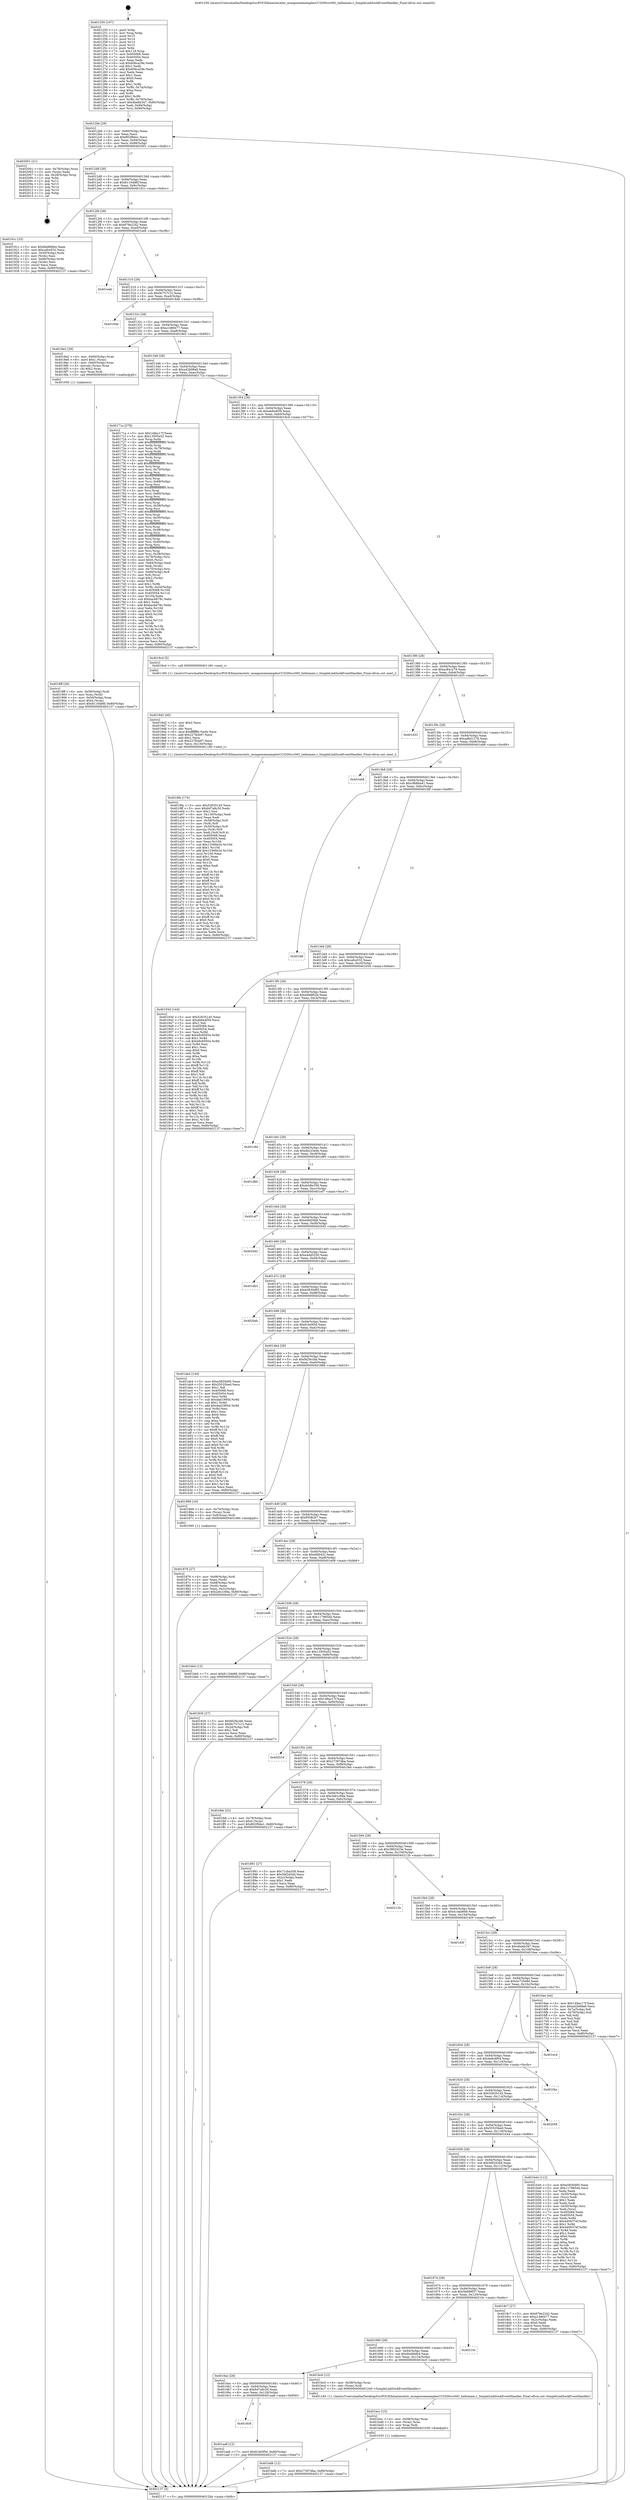 digraph "0x401250" {
  label = "0x401250 (/mnt/c/Users/mathe/Desktop/tcc/POCII/binaries/extr_mongooseexamplesCC3200ccsMG_hellomain.c_SimpleLinkSockEventHandler_Final-ollvm.out::main(0))"
  labelloc = "t"
  node[shape=record]

  Entry [label="",width=0.3,height=0.3,shape=circle,fillcolor=black,style=filled]
  "0x4012bb" [label="{
     0x4012bb [29]\l
     | [instrs]\l
     &nbsp;&nbsp;0x4012bb \<+3\>: mov -0x80(%rbp),%eax\l
     &nbsp;&nbsp;0x4012be \<+2\>: mov %eax,%ecx\l
     &nbsp;&nbsp;0x4012c0 \<+6\>: sub $0x802f9da1,%ecx\l
     &nbsp;&nbsp;0x4012c6 \<+6\>: mov %eax,-0x94(%rbp)\l
     &nbsp;&nbsp;0x4012cc \<+6\>: mov %ecx,-0x98(%rbp)\l
     &nbsp;&nbsp;0x4012d2 \<+6\>: je 0000000000402001 \<main+0xdb1\>\l
  }"]
  "0x402001" [label="{
     0x402001 [21]\l
     | [instrs]\l
     &nbsp;&nbsp;0x402001 \<+4\>: mov -0x78(%rbp),%rax\l
     &nbsp;&nbsp;0x402005 \<+2\>: mov (%rax),%eax\l
     &nbsp;&nbsp;0x402007 \<+4\>: lea -0x28(%rbp),%rsp\l
     &nbsp;&nbsp;0x40200b \<+1\>: pop %rbx\l
     &nbsp;&nbsp;0x40200c \<+2\>: pop %r12\l
     &nbsp;&nbsp;0x40200e \<+2\>: pop %r13\l
     &nbsp;&nbsp;0x402010 \<+2\>: pop %r14\l
     &nbsp;&nbsp;0x402012 \<+2\>: pop %r15\l
     &nbsp;&nbsp;0x402014 \<+1\>: pop %rbp\l
     &nbsp;&nbsp;0x402015 \<+1\>: ret\l
  }"]
  "0x4012d8" [label="{
     0x4012d8 [28]\l
     | [instrs]\l
     &nbsp;&nbsp;0x4012d8 \<+5\>: jmp 00000000004012dd \<main+0x8d\>\l
     &nbsp;&nbsp;0x4012dd \<+6\>: mov -0x94(%rbp),%eax\l
     &nbsp;&nbsp;0x4012e3 \<+5\>: sub $0x8110dd6f,%eax\l
     &nbsp;&nbsp;0x4012e8 \<+6\>: mov %eax,-0x9c(%rbp)\l
     &nbsp;&nbsp;0x4012ee \<+6\>: je 000000000040191c \<main+0x6cc\>\l
  }"]
  Exit [label="",width=0.3,height=0.3,shape=circle,fillcolor=black,style=filled,peripheries=2]
  "0x40191c" [label="{
     0x40191c [33]\l
     | [instrs]\l
     &nbsp;&nbsp;0x40191c \<+5\>: mov $0x6bd6fdb4,%eax\l
     &nbsp;&nbsp;0x401921 \<+5\>: mov $0xcafce532,%ecx\l
     &nbsp;&nbsp;0x401926 \<+4\>: mov -0x50(%rbp),%rdx\l
     &nbsp;&nbsp;0x40192a \<+2\>: mov (%rdx),%esi\l
     &nbsp;&nbsp;0x40192c \<+4\>: mov -0x60(%rbp),%rdx\l
     &nbsp;&nbsp;0x401930 \<+2\>: cmp (%rdx),%esi\l
     &nbsp;&nbsp;0x401932 \<+3\>: cmovl %ecx,%eax\l
     &nbsp;&nbsp;0x401935 \<+3\>: mov %eax,-0x80(%rbp)\l
     &nbsp;&nbsp;0x401938 \<+5\>: jmp 0000000000402137 \<main+0xee7\>\l
  }"]
  "0x4012f4" [label="{
     0x4012f4 [28]\l
     | [instrs]\l
     &nbsp;&nbsp;0x4012f4 \<+5\>: jmp 00000000004012f9 \<main+0xa9\>\l
     &nbsp;&nbsp;0x4012f9 \<+6\>: mov -0x94(%rbp),%eax\l
     &nbsp;&nbsp;0x4012ff \<+5\>: sub $0x879e2242,%eax\l
     &nbsp;&nbsp;0x401304 \<+6\>: mov %eax,-0xa0(%rbp)\l
     &nbsp;&nbsp;0x40130a \<+6\>: je 0000000000401eeb \<main+0xc9b\>\l
  }"]
  "0x401bdb" [label="{
     0x401bdb [12]\l
     | [instrs]\l
     &nbsp;&nbsp;0x401bdb \<+7\>: movl $0x27397dba,-0x80(%rbp)\l
     &nbsp;&nbsp;0x401be2 \<+5\>: jmp 0000000000402137 \<main+0xee7\>\l
  }"]
  "0x401eeb" [label="{
     0x401eeb\l
  }", style=dashed]
  "0x401310" [label="{
     0x401310 [28]\l
     | [instrs]\l
     &nbsp;&nbsp;0x401310 \<+5\>: jmp 0000000000401315 \<main+0xc5\>\l
     &nbsp;&nbsp;0x401315 \<+6\>: mov -0x94(%rbp),%eax\l
     &nbsp;&nbsp;0x40131b \<+5\>: sub $0x9c757c12,%eax\l
     &nbsp;&nbsp;0x401320 \<+6\>: mov %eax,-0xa4(%rbp)\l
     &nbsp;&nbsp;0x401326 \<+6\>: je 000000000040184b \<main+0x5fb\>\l
  }"]
  "0x401bcc" [label="{
     0x401bcc [15]\l
     | [instrs]\l
     &nbsp;&nbsp;0x401bcc \<+4\>: mov -0x58(%rbp),%rax\l
     &nbsp;&nbsp;0x401bd0 \<+3\>: mov (%rax),%rax\l
     &nbsp;&nbsp;0x401bd3 \<+3\>: mov %rax,%rdi\l
     &nbsp;&nbsp;0x401bd6 \<+5\>: call 0000000000401030 \<free@plt\>\l
     | [calls]\l
     &nbsp;&nbsp;0x401030 \{1\} (unknown)\l
  }"]
  "0x40184b" [label="{
     0x40184b\l
  }", style=dashed]
  "0x40132c" [label="{
     0x40132c [28]\l
     | [instrs]\l
     &nbsp;&nbsp;0x40132c \<+5\>: jmp 0000000000401331 \<main+0xe1\>\l
     &nbsp;&nbsp;0x401331 \<+6\>: mov -0x94(%rbp),%eax\l
     &nbsp;&nbsp;0x401337 \<+5\>: sub $0xa1486477,%eax\l
     &nbsp;&nbsp;0x40133c \<+6\>: mov %eax,-0xa8(%rbp)\l
     &nbsp;&nbsp;0x401342 \<+6\>: je 00000000004018e2 \<main+0x692\>\l
  }"]
  "0x4016c8" [label="{
     0x4016c8\l
  }", style=dashed]
  "0x4018e2" [label="{
     0x4018e2 [29]\l
     | [instrs]\l
     &nbsp;&nbsp;0x4018e2 \<+4\>: mov -0x60(%rbp),%rax\l
     &nbsp;&nbsp;0x4018e6 \<+6\>: movl $0x1,(%rax)\l
     &nbsp;&nbsp;0x4018ec \<+4\>: mov -0x60(%rbp),%rax\l
     &nbsp;&nbsp;0x4018f0 \<+3\>: movslq (%rax),%rax\l
     &nbsp;&nbsp;0x4018f3 \<+4\>: shl $0x2,%rax\l
     &nbsp;&nbsp;0x4018f7 \<+3\>: mov %rax,%rdi\l
     &nbsp;&nbsp;0x4018fa \<+5\>: call 0000000000401050 \<malloc@plt\>\l
     | [calls]\l
     &nbsp;&nbsp;0x401050 \{1\} (unknown)\l
  }"]
  "0x401348" [label="{
     0x401348 [28]\l
     | [instrs]\l
     &nbsp;&nbsp;0x401348 \<+5\>: jmp 000000000040134d \<main+0xfd\>\l
     &nbsp;&nbsp;0x40134d \<+6\>: mov -0x94(%rbp),%eax\l
     &nbsp;&nbsp;0x401353 \<+5\>: sub $0xa42b98a9,%eax\l
     &nbsp;&nbsp;0x401358 \<+6\>: mov %eax,-0xac(%rbp)\l
     &nbsp;&nbsp;0x40135e \<+6\>: je 000000000040171a \<main+0x4ca\>\l
  }"]
  "0x401aa8" [label="{
     0x401aa8 [12]\l
     | [instrs]\l
     &nbsp;&nbsp;0x401aa8 \<+7\>: movl $0xfc3e0f5d,-0x80(%rbp)\l
     &nbsp;&nbsp;0x401aaf \<+5\>: jmp 0000000000402137 \<main+0xee7\>\l
  }"]
  "0x40171a" [label="{
     0x40171a [278]\l
     | [instrs]\l
     &nbsp;&nbsp;0x40171a \<+5\>: mov $0x149ac17f,%eax\l
     &nbsp;&nbsp;0x40171f \<+5\>: mov $0x13505e52,%ecx\l
     &nbsp;&nbsp;0x401724 \<+3\>: mov %rsp,%rdx\l
     &nbsp;&nbsp;0x401727 \<+4\>: add $0xfffffffffffffff0,%rdx\l
     &nbsp;&nbsp;0x40172b \<+3\>: mov %rdx,%rsp\l
     &nbsp;&nbsp;0x40172e \<+4\>: mov %rdx,-0x78(%rbp)\l
     &nbsp;&nbsp;0x401732 \<+3\>: mov %rsp,%rdx\l
     &nbsp;&nbsp;0x401735 \<+4\>: add $0xfffffffffffffff0,%rdx\l
     &nbsp;&nbsp;0x401739 \<+3\>: mov %rdx,%rsp\l
     &nbsp;&nbsp;0x40173c \<+3\>: mov %rsp,%rsi\l
     &nbsp;&nbsp;0x40173f \<+4\>: add $0xfffffffffffffff0,%rsi\l
     &nbsp;&nbsp;0x401743 \<+3\>: mov %rsi,%rsp\l
     &nbsp;&nbsp;0x401746 \<+4\>: mov %rsi,-0x70(%rbp)\l
     &nbsp;&nbsp;0x40174a \<+3\>: mov %rsp,%rsi\l
     &nbsp;&nbsp;0x40174d \<+4\>: add $0xfffffffffffffff0,%rsi\l
     &nbsp;&nbsp;0x401751 \<+3\>: mov %rsi,%rsp\l
     &nbsp;&nbsp;0x401754 \<+4\>: mov %rsi,-0x68(%rbp)\l
     &nbsp;&nbsp;0x401758 \<+3\>: mov %rsp,%rsi\l
     &nbsp;&nbsp;0x40175b \<+4\>: add $0xfffffffffffffff0,%rsi\l
     &nbsp;&nbsp;0x40175f \<+3\>: mov %rsi,%rsp\l
     &nbsp;&nbsp;0x401762 \<+4\>: mov %rsi,-0x60(%rbp)\l
     &nbsp;&nbsp;0x401766 \<+3\>: mov %rsp,%rsi\l
     &nbsp;&nbsp;0x401769 \<+4\>: add $0xfffffffffffffff0,%rsi\l
     &nbsp;&nbsp;0x40176d \<+3\>: mov %rsi,%rsp\l
     &nbsp;&nbsp;0x401770 \<+4\>: mov %rsi,-0x58(%rbp)\l
     &nbsp;&nbsp;0x401774 \<+3\>: mov %rsp,%rsi\l
     &nbsp;&nbsp;0x401777 \<+4\>: add $0xfffffffffffffff0,%rsi\l
     &nbsp;&nbsp;0x40177b \<+3\>: mov %rsi,%rsp\l
     &nbsp;&nbsp;0x40177e \<+4\>: mov %rsi,-0x50(%rbp)\l
     &nbsp;&nbsp;0x401782 \<+3\>: mov %rsp,%rsi\l
     &nbsp;&nbsp;0x401785 \<+4\>: add $0xfffffffffffffff0,%rsi\l
     &nbsp;&nbsp;0x401789 \<+3\>: mov %rsi,%rsp\l
     &nbsp;&nbsp;0x40178c \<+4\>: mov %rsi,-0x48(%rbp)\l
     &nbsp;&nbsp;0x401790 \<+3\>: mov %rsp,%rsi\l
     &nbsp;&nbsp;0x401793 \<+4\>: add $0xfffffffffffffff0,%rsi\l
     &nbsp;&nbsp;0x401797 \<+3\>: mov %rsi,%rsp\l
     &nbsp;&nbsp;0x40179a \<+4\>: mov %rsi,-0x40(%rbp)\l
     &nbsp;&nbsp;0x40179e \<+3\>: mov %rsp,%rsi\l
     &nbsp;&nbsp;0x4017a1 \<+4\>: add $0xfffffffffffffff0,%rsi\l
     &nbsp;&nbsp;0x4017a5 \<+3\>: mov %rsi,%rsp\l
     &nbsp;&nbsp;0x4017a8 \<+4\>: mov %rsi,-0x38(%rbp)\l
     &nbsp;&nbsp;0x4017ac \<+4\>: mov -0x78(%rbp),%rsi\l
     &nbsp;&nbsp;0x4017b0 \<+6\>: movl $0x0,(%rsi)\l
     &nbsp;&nbsp;0x4017b6 \<+6\>: mov -0x84(%rbp),%edi\l
     &nbsp;&nbsp;0x4017bc \<+2\>: mov %edi,(%rdx)\l
     &nbsp;&nbsp;0x4017be \<+4\>: mov -0x70(%rbp),%rsi\l
     &nbsp;&nbsp;0x4017c2 \<+7\>: mov -0x90(%rbp),%r8\l
     &nbsp;&nbsp;0x4017c9 \<+3\>: mov %r8,(%rsi)\l
     &nbsp;&nbsp;0x4017cc \<+3\>: cmpl $0x2,(%rdx)\l
     &nbsp;&nbsp;0x4017cf \<+4\>: setne %r9b\l
     &nbsp;&nbsp;0x4017d3 \<+4\>: and $0x1,%r9b\l
     &nbsp;&nbsp;0x4017d7 \<+4\>: mov %r9b,-0x2d(%rbp)\l
     &nbsp;&nbsp;0x4017db \<+8\>: mov 0x405068,%r10d\l
     &nbsp;&nbsp;0x4017e3 \<+8\>: mov 0x405054,%r11d\l
     &nbsp;&nbsp;0x4017eb \<+3\>: mov %r10d,%ebx\l
     &nbsp;&nbsp;0x4017ee \<+6\>: sub $0xbacb678c,%ebx\l
     &nbsp;&nbsp;0x4017f4 \<+3\>: sub $0x1,%ebx\l
     &nbsp;&nbsp;0x4017f7 \<+6\>: add $0xbacb678c,%ebx\l
     &nbsp;&nbsp;0x4017fd \<+4\>: imul %ebx,%r10d\l
     &nbsp;&nbsp;0x401801 \<+4\>: and $0x1,%r10d\l
     &nbsp;&nbsp;0x401805 \<+4\>: cmp $0x0,%r10d\l
     &nbsp;&nbsp;0x401809 \<+4\>: sete %r9b\l
     &nbsp;&nbsp;0x40180d \<+4\>: cmp $0xa,%r11d\l
     &nbsp;&nbsp;0x401811 \<+4\>: setl %r14b\l
     &nbsp;&nbsp;0x401815 \<+3\>: mov %r9b,%r15b\l
     &nbsp;&nbsp;0x401818 \<+3\>: and %r14b,%r15b\l
     &nbsp;&nbsp;0x40181b \<+3\>: xor %r14b,%r9b\l
     &nbsp;&nbsp;0x40181e \<+3\>: or %r9b,%r15b\l
     &nbsp;&nbsp;0x401821 \<+4\>: test $0x1,%r15b\l
     &nbsp;&nbsp;0x401825 \<+3\>: cmovne %ecx,%eax\l
     &nbsp;&nbsp;0x401828 \<+3\>: mov %eax,-0x80(%rbp)\l
     &nbsp;&nbsp;0x40182b \<+5\>: jmp 0000000000402137 \<main+0xee7\>\l
  }"]
  "0x401364" [label="{
     0x401364 [28]\l
     | [instrs]\l
     &nbsp;&nbsp;0x401364 \<+5\>: jmp 0000000000401369 \<main+0x119\>\l
     &nbsp;&nbsp;0x401369 \<+6\>: mov -0x94(%rbp),%eax\l
     &nbsp;&nbsp;0x40136f \<+5\>: sub $0xab6e4f39,%eax\l
     &nbsp;&nbsp;0x401374 \<+6\>: mov %eax,-0xb0(%rbp)\l
     &nbsp;&nbsp;0x40137a \<+6\>: je 00000000004019cd \<main+0x77d\>\l
  }"]
  "0x4016ac" [label="{
     0x4016ac [28]\l
     | [instrs]\l
     &nbsp;&nbsp;0x4016ac \<+5\>: jmp 00000000004016b1 \<main+0x461\>\l
     &nbsp;&nbsp;0x4016b1 \<+6\>: mov -0x94(%rbp),%eax\l
     &nbsp;&nbsp;0x4016b7 \<+5\>: sub $0x6d7a8c30,%eax\l
     &nbsp;&nbsp;0x4016bc \<+6\>: mov %eax,-0x128(%rbp)\l
     &nbsp;&nbsp;0x4016c2 \<+6\>: je 0000000000401aa8 \<main+0x858\>\l
  }"]
  "0x4019cd" [label="{
     0x4019cd [5]\l
     | [instrs]\l
     &nbsp;&nbsp;0x4019cd \<+5\>: call 0000000000401160 \<next_i\>\l
     | [calls]\l
     &nbsp;&nbsp;0x401160 \{1\} (/mnt/c/Users/mathe/Desktop/tcc/POCII/binaries/extr_mongooseexamplesCC3200ccsMG_hellomain.c_SimpleLinkSockEventHandler_Final-ollvm.out::next_i)\l
  }"]
  "0x401380" [label="{
     0x401380 [28]\l
     | [instrs]\l
     &nbsp;&nbsp;0x401380 \<+5\>: jmp 0000000000401385 \<main+0x135\>\l
     &nbsp;&nbsp;0x401385 \<+6\>: mov -0x94(%rbp),%eax\l
     &nbsp;&nbsp;0x40138b \<+5\>: sub $0xac84c279,%eax\l
     &nbsp;&nbsp;0x401390 \<+6\>: mov %eax,-0xb4(%rbp)\l
     &nbsp;&nbsp;0x401396 \<+6\>: je 0000000000401d33 \<main+0xae3\>\l
  }"]
  "0x401bc0" [label="{
     0x401bc0 [12]\l
     | [instrs]\l
     &nbsp;&nbsp;0x401bc0 \<+4\>: mov -0x58(%rbp),%rax\l
     &nbsp;&nbsp;0x401bc4 \<+3\>: mov (%rax),%rdi\l
     &nbsp;&nbsp;0x401bc7 \<+5\>: call 0000000000401240 \<SimpleLinkSockEventHandler\>\l
     | [calls]\l
     &nbsp;&nbsp;0x401240 \{1\} (/mnt/c/Users/mathe/Desktop/tcc/POCII/binaries/extr_mongooseexamplesCC3200ccsMG_hellomain.c_SimpleLinkSockEventHandler_Final-ollvm.out::SimpleLinkSockEventHandler)\l
  }"]
  "0x401d33" [label="{
     0x401d33\l
  }", style=dashed]
  "0x40139c" [label="{
     0x40139c [28]\l
     | [instrs]\l
     &nbsp;&nbsp;0x40139c \<+5\>: jmp 00000000004013a1 \<main+0x151\>\l
     &nbsp;&nbsp;0x4013a1 \<+6\>: mov -0x94(%rbp),%eax\l
     &nbsp;&nbsp;0x4013a7 \<+5\>: sub $0xad6d1278,%eax\l
     &nbsp;&nbsp;0x4013ac \<+6\>: mov %eax,-0xb8(%rbp)\l
     &nbsp;&nbsp;0x4013b2 \<+6\>: je 0000000000401eb8 \<main+0xc68\>\l
  }"]
  "0x401690" [label="{
     0x401690 [28]\l
     | [instrs]\l
     &nbsp;&nbsp;0x401690 \<+5\>: jmp 0000000000401695 \<main+0x445\>\l
     &nbsp;&nbsp;0x401695 \<+6\>: mov -0x94(%rbp),%eax\l
     &nbsp;&nbsp;0x40169b \<+5\>: sub $0x6bd6fdb4,%eax\l
     &nbsp;&nbsp;0x4016a0 \<+6\>: mov %eax,-0x124(%rbp)\l
     &nbsp;&nbsp;0x4016a6 \<+6\>: je 0000000000401bc0 \<main+0x970\>\l
  }"]
  "0x401eb8" [label="{
     0x401eb8\l
  }", style=dashed]
  "0x4013b8" [label="{
     0x4013b8 [28]\l
     | [instrs]\l
     &nbsp;&nbsp;0x4013b8 \<+5\>: jmp 00000000004013bd \<main+0x16d\>\l
     &nbsp;&nbsp;0x4013bd \<+6\>: mov -0x94(%rbp),%eax\l
     &nbsp;&nbsp;0x4013c3 \<+5\>: sub $0xc8b8ba41,%eax\l
     &nbsp;&nbsp;0x4013c8 \<+6\>: mov %eax,-0xbc(%rbp)\l
     &nbsp;&nbsp;0x4013ce \<+6\>: je 0000000000401fdf \<main+0xd8f\>\l
  }"]
  "0x40210c" [label="{
     0x40210c\l
  }", style=dashed]
  "0x401fdf" [label="{
     0x401fdf\l
  }", style=dashed]
  "0x4013d4" [label="{
     0x4013d4 [28]\l
     | [instrs]\l
     &nbsp;&nbsp;0x4013d4 \<+5\>: jmp 00000000004013d9 \<main+0x189\>\l
     &nbsp;&nbsp;0x4013d9 \<+6\>: mov -0x94(%rbp),%eax\l
     &nbsp;&nbsp;0x4013df \<+5\>: sub $0xcafce532,%eax\l
     &nbsp;&nbsp;0x4013e4 \<+6\>: mov %eax,-0xc0(%rbp)\l
     &nbsp;&nbsp;0x4013ea \<+6\>: je 000000000040193d \<main+0x6ed\>\l
  }"]
  "0x4019fa" [label="{
     0x4019fa [174]\l
     | [instrs]\l
     &nbsp;&nbsp;0x4019fa \<+5\>: mov $0x52635145,%ecx\l
     &nbsp;&nbsp;0x4019ff \<+5\>: mov $0x6d7a8c30,%edx\l
     &nbsp;&nbsp;0x401a04 \<+3\>: mov $0x1,%sil\l
     &nbsp;&nbsp;0x401a07 \<+6\>: mov -0x130(%rbp),%edi\l
     &nbsp;&nbsp;0x401a0d \<+3\>: imul %eax,%edi\l
     &nbsp;&nbsp;0x401a10 \<+4\>: mov -0x58(%rbp),%r8\l
     &nbsp;&nbsp;0x401a14 \<+3\>: mov (%r8),%r8\l
     &nbsp;&nbsp;0x401a17 \<+4\>: mov -0x50(%rbp),%r9\l
     &nbsp;&nbsp;0x401a1b \<+3\>: movslq (%r9),%r9\l
     &nbsp;&nbsp;0x401a1e \<+4\>: mov %edi,(%r8,%r9,4)\l
     &nbsp;&nbsp;0x401a22 \<+7\>: mov 0x405068,%eax\l
     &nbsp;&nbsp;0x401a29 \<+7\>: mov 0x405054,%edi\l
     &nbsp;&nbsp;0x401a30 \<+3\>: mov %eax,%r10d\l
     &nbsp;&nbsp;0x401a33 \<+7\>: sub $0x13369a34,%r10d\l
     &nbsp;&nbsp;0x401a3a \<+4\>: sub $0x1,%r10d\l
     &nbsp;&nbsp;0x401a3e \<+7\>: add $0x13369a34,%r10d\l
     &nbsp;&nbsp;0x401a45 \<+4\>: imul %r10d,%eax\l
     &nbsp;&nbsp;0x401a49 \<+3\>: and $0x1,%eax\l
     &nbsp;&nbsp;0x401a4c \<+3\>: cmp $0x0,%eax\l
     &nbsp;&nbsp;0x401a4f \<+4\>: sete %r11b\l
     &nbsp;&nbsp;0x401a53 \<+3\>: cmp $0xa,%edi\l
     &nbsp;&nbsp;0x401a56 \<+3\>: setl %bl\l
     &nbsp;&nbsp;0x401a59 \<+3\>: mov %r11b,%r14b\l
     &nbsp;&nbsp;0x401a5c \<+4\>: xor $0xff,%r14b\l
     &nbsp;&nbsp;0x401a60 \<+3\>: mov %bl,%r15b\l
     &nbsp;&nbsp;0x401a63 \<+4\>: xor $0xff,%r15b\l
     &nbsp;&nbsp;0x401a67 \<+4\>: xor $0x0,%sil\l
     &nbsp;&nbsp;0x401a6b \<+3\>: mov %r14b,%r12b\l
     &nbsp;&nbsp;0x401a6e \<+4\>: and $0x0,%r12b\l
     &nbsp;&nbsp;0x401a72 \<+3\>: and %sil,%r11b\l
     &nbsp;&nbsp;0x401a75 \<+3\>: mov %r15b,%r13b\l
     &nbsp;&nbsp;0x401a78 \<+4\>: and $0x0,%r13b\l
     &nbsp;&nbsp;0x401a7c \<+3\>: and %sil,%bl\l
     &nbsp;&nbsp;0x401a7f \<+3\>: or %r11b,%r12b\l
     &nbsp;&nbsp;0x401a82 \<+3\>: or %bl,%r13b\l
     &nbsp;&nbsp;0x401a85 \<+3\>: xor %r13b,%r12b\l
     &nbsp;&nbsp;0x401a88 \<+3\>: or %r15b,%r14b\l
     &nbsp;&nbsp;0x401a8b \<+4\>: xor $0xff,%r14b\l
     &nbsp;&nbsp;0x401a8f \<+4\>: or $0x0,%sil\l
     &nbsp;&nbsp;0x401a93 \<+3\>: and %sil,%r14b\l
     &nbsp;&nbsp;0x401a96 \<+3\>: or %r14b,%r12b\l
     &nbsp;&nbsp;0x401a99 \<+4\>: test $0x1,%r12b\l
     &nbsp;&nbsp;0x401a9d \<+3\>: cmovne %edx,%ecx\l
     &nbsp;&nbsp;0x401aa0 \<+3\>: mov %ecx,-0x80(%rbp)\l
     &nbsp;&nbsp;0x401aa3 \<+5\>: jmp 0000000000402137 \<main+0xee7\>\l
  }"]
  "0x40193d" [label="{
     0x40193d [144]\l
     | [instrs]\l
     &nbsp;&nbsp;0x40193d \<+5\>: mov $0x52635145,%eax\l
     &nbsp;&nbsp;0x401942 \<+5\>: mov $0xab6e4f39,%ecx\l
     &nbsp;&nbsp;0x401947 \<+2\>: mov $0x1,%dl\l
     &nbsp;&nbsp;0x401949 \<+7\>: mov 0x405068,%esi\l
     &nbsp;&nbsp;0x401950 \<+7\>: mov 0x405054,%edi\l
     &nbsp;&nbsp;0x401957 \<+3\>: mov %esi,%r8d\l
     &nbsp;&nbsp;0x40195a \<+7\>: add $0xb9c85054,%r8d\l
     &nbsp;&nbsp;0x401961 \<+4\>: sub $0x1,%r8d\l
     &nbsp;&nbsp;0x401965 \<+7\>: sub $0xb9c85054,%r8d\l
     &nbsp;&nbsp;0x40196c \<+4\>: imul %r8d,%esi\l
     &nbsp;&nbsp;0x401970 \<+3\>: and $0x1,%esi\l
     &nbsp;&nbsp;0x401973 \<+3\>: cmp $0x0,%esi\l
     &nbsp;&nbsp;0x401976 \<+4\>: sete %r9b\l
     &nbsp;&nbsp;0x40197a \<+3\>: cmp $0xa,%edi\l
     &nbsp;&nbsp;0x40197d \<+4\>: setl %r10b\l
     &nbsp;&nbsp;0x401981 \<+3\>: mov %r9b,%r11b\l
     &nbsp;&nbsp;0x401984 \<+4\>: xor $0xff,%r11b\l
     &nbsp;&nbsp;0x401988 \<+3\>: mov %r10b,%bl\l
     &nbsp;&nbsp;0x40198b \<+3\>: xor $0xff,%bl\l
     &nbsp;&nbsp;0x40198e \<+3\>: xor $0x1,%dl\l
     &nbsp;&nbsp;0x401991 \<+3\>: mov %r11b,%r14b\l
     &nbsp;&nbsp;0x401994 \<+4\>: and $0xff,%r14b\l
     &nbsp;&nbsp;0x401998 \<+3\>: and %dl,%r9b\l
     &nbsp;&nbsp;0x40199b \<+3\>: mov %bl,%r15b\l
     &nbsp;&nbsp;0x40199e \<+4\>: and $0xff,%r15b\l
     &nbsp;&nbsp;0x4019a2 \<+3\>: and %dl,%r10b\l
     &nbsp;&nbsp;0x4019a5 \<+3\>: or %r9b,%r14b\l
     &nbsp;&nbsp;0x4019a8 \<+3\>: or %r10b,%r15b\l
     &nbsp;&nbsp;0x4019ab \<+3\>: xor %r15b,%r14b\l
     &nbsp;&nbsp;0x4019ae \<+3\>: or %bl,%r11b\l
     &nbsp;&nbsp;0x4019b1 \<+4\>: xor $0xff,%r11b\l
     &nbsp;&nbsp;0x4019b5 \<+3\>: or $0x1,%dl\l
     &nbsp;&nbsp;0x4019b8 \<+3\>: and %dl,%r11b\l
     &nbsp;&nbsp;0x4019bb \<+3\>: or %r11b,%r14b\l
     &nbsp;&nbsp;0x4019be \<+4\>: test $0x1,%r14b\l
     &nbsp;&nbsp;0x4019c2 \<+3\>: cmovne %ecx,%eax\l
     &nbsp;&nbsp;0x4019c5 \<+3\>: mov %eax,-0x80(%rbp)\l
     &nbsp;&nbsp;0x4019c8 \<+5\>: jmp 0000000000402137 \<main+0xee7\>\l
  }"]
  "0x4013f0" [label="{
     0x4013f0 [28]\l
     | [instrs]\l
     &nbsp;&nbsp;0x4013f0 \<+5\>: jmp 00000000004013f5 \<main+0x1a5\>\l
     &nbsp;&nbsp;0x4013f5 \<+6\>: mov -0x94(%rbp),%eax\l
     &nbsp;&nbsp;0x4013fb \<+5\>: sub $0xd4b8fb2b,%eax\l
     &nbsp;&nbsp;0x401400 \<+6\>: mov %eax,-0xc4(%rbp)\l
     &nbsp;&nbsp;0x401406 \<+6\>: je 0000000000401c6d \<main+0xa1d\>\l
  }"]
  "0x4019d2" [label="{
     0x4019d2 [40]\l
     | [instrs]\l
     &nbsp;&nbsp;0x4019d2 \<+5\>: mov $0x2,%ecx\l
     &nbsp;&nbsp;0x4019d7 \<+1\>: cltd\l
     &nbsp;&nbsp;0x4019d8 \<+2\>: idiv %ecx\l
     &nbsp;&nbsp;0x4019da \<+6\>: imul $0xfffffffe,%edx,%ecx\l
     &nbsp;&nbsp;0x4019e0 \<+6\>: add $0x2278cb97,%ecx\l
     &nbsp;&nbsp;0x4019e6 \<+3\>: add $0x1,%ecx\l
     &nbsp;&nbsp;0x4019e9 \<+6\>: sub $0x2278cb97,%ecx\l
     &nbsp;&nbsp;0x4019ef \<+6\>: mov %ecx,-0x130(%rbp)\l
     &nbsp;&nbsp;0x4019f5 \<+5\>: call 0000000000401160 \<next_i\>\l
     | [calls]\l
     &nbsp;&nbsp;0x401160 \{1\} (/mnt/c/Users/mathe/Desktop/tcc/POCII/binaries/extr_mongooseexamplesCC3200ccsMG_hellomain.c_SimpleLinkSockEventHandler_Final-ollvm.out::next_i)\l
  }"]
  "0x401c6d" [label="{
     0x401c6d\l
  }", style=dashed]
  "0x40140c" [label="{
     0x40140c [28]\l
     | [instrs]\l
     &nbsp;&nbsp;0x40140c \<+5\>: jmp 0000000000401411 \<main+0x1c1\>\l
     &nbsp;&nbsp;0x401411 \<+6\>: mov -0x94(%rbp),%eax\l
     &nbsp;&nbsp;0x401417 \<+5\>: sub $0xdbc25eeb,%eax\l
     &nbsp;&nbsp;0x40141c \<+6\>: mov %eax,-0xc8(%rbp)\l
     &nbsp;&nbsp;0x401422 \<+6\>: je 0000000000401d60 \<main+0xb10\>\l
  }"]
  "0x4018ff" [label="{
     0x4018ff [29]\l
     | [instrs]\l
     &nbsp;&nbsp;0x4018ff \<+4\>: mov -0x58(%rbp),%rdi\l
     &nbsp;&nbsp;0x401903 \<+3\>: mov %rax,(%rdi)\l
     &nbsp;&nbsp;0x401906 \<+4\>: mov -0x50(%rbp),%rax\l
     &nbsp;&nbsp;0x40190a \<+6\>: movl $0x0,(%rax)\l
     &nbsp;&nbsp;0x401910 \<+7\>: movl $0x8110dd6f,-0x80(%rbp)\l
     &nbsp;&nbsp;0x401917 \<+5\>: jmp 0000000000402137 \<main+0xee7\>\l
  }"]
  "0x401d60" [label="{
     0x401d60\l
  }", style=dashed]
  "0x401428" [label="{
     0x401428 [28]\l
     | [instrs]\l
     &nbsp;&nbsp;0x401428 \<+5\>: jmp 000000000040142d \<main+0x1dd\>\l
     &nbsp;&nbsp;0x40142d \<+6\>: mov -0x94(%rbp),%eax\l
     &nbsp;&nbsp;0x401433 \<+5\>: sub $0xdcb8e359,%eax\l
     &nbsp;&nbsp;0x401438 \<+6\>: mov %eax,-0xcc(%rbp)\l
     &nbsp;&nbsp;0x40143e \<+6\>: je 0000000000401ef7 \<main+0xca7\>\l
  }"]
  "0x401674" [label="{
     0x401674 [28]\l
     | [instrs]\l
     &nbsp;&nbsp;0x401674 \<+5\>: jmp 0000000000401679 \<main+0x429\>\l
     &nbsp;&nbsp;0x401679 \<+6\>: mov -0x94(%rbp),%eax\l
     &nbsp;&nbsp;0x40167f \<+5\>: sub $0x5b689f37,%eax\l
     &nbsp;&nbsp;0x401684 \<+6\>: mov %eax,-0x120(%rbp)\l
     &nbsp;&nbsp;0x40168a \<+6\>: je 000000000040210c \<main+0xebc\>\l
  }"]
  "0x401ef7" [label="{
     0x401ef7\l
  }", style=dashed]
  "0x401444" [label="{
     0x401444 [28]\l
     | [instrs]\l
     &nbsp;&nbsp;0x401444 \<+5\>: jmp 0000000000401449 \<main+0x1f9\>\l
     &nbsp;&nbsp;0x401449 \<+6\>: mov -0x94(%rbp),%eax\l
     &nbsp;&nbsp;0x40144f \<+5\>: sub $0xe0bf20b8,%eax\l
     &nbsp;&nbsp;0x401454 \<+6\>: mov %eax,-0xd0(%rbp)\l
     &nbsp;&nbsp;0x40145a \<+6\>: je 00000000004020d2 \<main+0xe82\>\l
  }"]
  "0x4018c7" [label="{
     0x4018c7 [27]\l
     | [instrs]\l
     &nbsp;&nbsp;0x4018c7 \<+5\>: mov $0x879e2242,%eax\l
     &nbsp;&nbsp;0x4018cc \<+5\>: mov $0xa1486477,%ecx\l
     &nbsp;&nbsp;0x4018d1 \<+3\>: mov -0x2c(%rbp),%edx\l
     &nbsp;&nbsp;0x4018d4 \<+3\>: cmp $0x0,%edx\l
     &nbsp;&nbsp;0x4018d7 \<+3\>: cmove %ecx,%eax\l
     &nbsp;&nbsp;0x4018da \<+3\>: mov %eax,-0x80(%rbp)\l
     &nbsp;&nbsp;0x4018dd \<+5\>: jmp 0000000000402137 \<main+0xee7\>\l
  }"]
  "0x4020d2" [label="{
     0x4020d2\l
  }", style=dashed]
  "0x401460" [label="{
     0x401460 [28]\l
     | [instrs]\l
     &nbsp;&nbsp;0x401460 \<+5\>: jmp 0000000000401465 \<main+0x215\>\l
     &nbsp;&nbsp;0x401465 \<+6\>: mov -0x94(%rbp),%eax\l
     &nbsp;&nbsp;0x40146b \<+5\>: sub $0xe4dd5250,%eax\l
     &nbsp;&nbsp;0x401470 \<+6\>: mov %eax,-0xd4(%rbp)\l
     &nbsp;&nbsp;0x401476 \<+6\>: je 0000000000401db3 \<main+0xb63\>\l
  }"]
  "0x401658" [label="{
     0x401658 [28]\l
     | [instrs]\l
     &nbsp;&nbsp;0x401658 \<+5\>: jmp 000000000040165d \<main+0x40d\>\l
     &nbsp;&nbsp;0x40165d \<+6\>: mov -0x94(%rbp),%eax\l
     &nbsp;&nbsp;0x401663 \<+5\>: sub $0x56f2d3d4,%eax\l
     &nbsp;&nbsp;0x401668 \<+6\>: mov %eax,-0x11c(%rbp)\l
     &nbsp;&nbsp;0x40166e \<+6\>: je 00000000004018c7 \<main+0x677\>\l
  }"]
  "0x401db3" [label="{
     0x401db3\l
  }", style=dashed]
  "0x40147c" [label="{
     0x40147c [28]\l
     | [instrs]\l
     &nbsp;&nbsp;0x40147c \<+5\>: jmp 0000000000401481 \<main+0x231\>\l
     &nbsp;&nbsp;0x401481 \<+6\>: mov -0x94(%rbp),%eax\l
     &nbsp;&nbsp;0x401487 \<+5\>: sub $0xe5830d95,%eax\l
     &nbsp;&nbsp;0x40148c \<+6\>: mov %eax,-0xd8(%rbp)\l
     &nbsp;&nbsp;0x401492 \<+6\>: je 00000000004020ab \<main+0xe5b\>\l
  }"]
  "0x401b44" [label="{
     0x401b44 [112]\l
     | [instrs]\l
     &nbsp;&nbsp;0x401b44 \<+5\>: mov $0xe5830d95,%eax\l
     &nbsp;&nbsp;0x401b49 \<+5\>: mov $0x117985d4,%ecx\l
     &nbsp;&nbsp;0x401b4e \<+2\>: xor %edx,%edx\l
     &nbsp;&nbsp;0x401b50 \<+4\>: mov -0x50(%rbp),%rsi\l
     &nbsp;&nbsp;0x401b54 \<+2\>: mov (%rsi),%edi\l
     &nbsp;&nbsp;0x401b56 \<+3\>: sub $0x1,%edx\l
     &nbsp;&nbsp;0x401b59 \<+2\>: sub %edx,%edi\l
     &nbsp;&nbsp;0x401b5b \<+4\>: mov -0x50(%rbp),%rsi\l
     &nbsp;&nbsp;0x401b5f \<+2\>: mov %edi,(%rsi)\l
     &nbsp;&nbsp;0x401b61 \<+7\>: mov 0x405068,%edx\l
     &nbsp;&nbsp;0x401b68 \<+7\>: mov 0x405054,%edi\l
     &nbsp;&nbsp;0x401b6f \<+3\>: mov %edx,%r8d\l
     &nbsp;&nbsp;0x401b72 \<+7\>: sub $0x440637ef,%r8d\l
     &nbsp;&nbsp;0x401b79 \<+4\>: sub $0x1,%r8d\l
     &nbsp;&nbsp;0x401b7d \<+7\>: add $0x440637ef,%r8d\l
     &nbsp;&nbsp;0x401b84 \<+4\>: imul %r8d,%edx\l
     &nbsp;&nbsp;0x401b88 \<+3\>: and $0x1,%edx\l
     &nbsp;&nbsp;0x401b8b \<+3\>: cmp $0x0,%edx\l
     &nbsp;&nbsp;0x401b8e \<+4\>: sete %r9b\l
     &nbsp;&nbsp;0x401b92 \<+3\>: cmp $0xa,%edi\l
     &nbsp;&nbsp;0x401b95 \<+4\>: setl %r10b\l
     &nbsp;&nbsp;0x401b99 \<+3\>: mov %r9b,%r11b\l
     &nbsp;&nbsp;0x401b9c \<+3\>: and %r10b,%r11b\l
     &nbsp;&nbsp;0x401b9f \<+3\>: xor %r10b,%r9b\l
     &nbsp;&nbsp;0x401ba2 \<+3\>: or %r9b,%r11b\l
     &nbsp;&nbsp;0x401ba5 \<+4\>: test $0x1,%r11b\l
     &nbsp;&nbsp;0x401ba9 \<+3\>: cmovne %ecx,%eax\l
     &nbsp;&nbsp;0x401bac \<+3\>: mov %eax,-0x80(%rbp)\l
     &nbsp;&nbsp;0x401baf \<+5\>: jmp 0000000000402137 \<main+0xee7\>\l
  }"]
  "0x4020ab" [label="{
     0x4020ab\l
  }", style=dashed]
  "0x401498" [label="{
     0x401498 [28]\l
     | [instrs]\l
     &nbsp;&nbsp;0x401498 \<+5\>: jmp 000000000040149d \<main+0x24d\>\l
     &nbsp;&nbsp;0x40149d \<+6\>: mov -0x94(%rbp),%eax\l
     &nbsp;&nbsp;0x4014a3 \<+5\>: sub $0xfc3e0f5d,%eax\l
     &nbsp;&nbsp;0x4014a8 \<+6\>: mov %eax,-0xdc(%rbp)\l
     &nbsp;&nbsp;0x4014ae \<+6\>: je 0000000000401ab4 \<main+0x864\>\l
  }"]
  "0x40163c" [label="{
     0x40163c [28]\l
     | [instrs]\l
     &nbsp;&nbsp;0x40163c \<+5\>: jmp 0000000000401641 \<main+0x3f1\>\l
     &nbsp;&nbsp;0x401641 \<+6\>: mov -0x94(%rbp),%eax\l
     &nbsp;&nbsp;0x401647 \<+5\>: sub $0x55535be0,%eax\l
     &nbsp;&nbsp;0x40164c \<+6\>: mov %eax,-0x118(%rbp)\l
     &nbsp;&nbsp;0x401652 \<+6\>: je 0000000000401b44 \<main+0x8f4\>\l
  }"]
  "0x401ab4" [label="{
     0x401ab4 [144]\l
     | [instrs]\l
     &nbsp;&nbsp;0x401ab4 \<+5\>: mov $0xe5830d95,%eax\l
     &nbsp;&nbsp;0x401ab9 \<+5\>: mov $0x55535be0,%ecx\l
     &nbsp;&nbsp;0x401abe \<+2\>: mov $0x1,%dl\l
     &nbsp;&nbsp;0x401ac0 \<+7\>: mov 0x405068,%esi\l
     &nbsp;&nbsp;0x401ac7 \<+7\>: mov 0x405054,%edi\l
     &nbsp;&nbsp;0x401ace \<+3\>: mov %esi,%r8d\l
     &nbsp;&nbsp;0x401ad1 \<+7\>: sub $0xdad1995d,%r8d\l
     &nbsp;&nbsp;0x401ad8 \<+4\>: sub $0x1,%r8d\l
     &nbsp;&nbsp;0x401adc \<+7\>: add $0xdad1995d,%r8d\l
     &nbsp;&nbsp;0x401ae3 \<+4\>: imul %r8d,%esi\l
     &nbsp;&nbsp;0x401ae7 \<+3\>: and $0x1,%esi\l
     &nbsp;&nbsp;0x401aea \<+3\>: cmp $0x0,%esi\l
     &nbsp;&nbsp;0x401aed \<+4\>: sete %r9b\l
     &nbsp;&nbsp;0x401af1 \<+3\>: cmp $0xa,%edi\l
     &nbsp;&nbsp;0x401af4 \<+4\>: setl %r10b\l
     &nbsp;&nbsp;0x401af8 \<+3\>: mov %r9b,%r11b\l
     &nbsp;&nbsp;0x401afb \<+4\>: xor $0xff,%r11b\l
     &nbsp;&nbsp;0x401aff \<+3\>: mov %r10b,%bl\l
     &nbsp;&nbsp;0x401b02 \<+3\>: xor $0xff,%bl\l
     &nbsp;&nbsp;0x401b05 \<+3\>: xor $0x0,%dl\l
     &nbsp;&nbsp;0x401b08 \<+3\>: mov %r11b,%r14b\l
     &nbsp;&nbsp;0x401b0b \<+4\>: and $0x0,%r14b\l
     &nbsp;&nbsp;0x401b0f \<+3\>: and %dl,%r9b\l
     &nbsp;&nbsp;0x401b12 \<+3\>: mov %bl,%r15b\l
     &nbsp;&nbsp;0x401b15 \<+4\>: and $0x0,%r15b\l
     &nbsp;&nbsp;0x401b19 \<+3\>: and %dl,%r10b\l
     &nbsp;&nbsp;0x401b1c \<+3\>: or %r9b,%r14b\l
     &nbsp;&nbsp;0x401b1f \<+3\>: or %r10b,%r15b\l
     &nbsp;&nbsp;0x401b22 \<+3\>: xor %r15b,%r14b\l
     &nbsp;&nbsp;0x401b25 \<+3\>: or %bl,%r11b\l
     &nbsp;&nbsp;0x401b28 \<+4\>: xor $0xff,%r11b\l
     &nbsp;&nbsp;0x401b2c \<+3\>: or $0x0,%dl\l
     &nbsp;&nbsp;0x401b2f \<+3\>: and %dl,%r11b\l
     &nbsp;&nbsp;0x401b32 \<+3\>: or %r11b,%r14b\l
     &nbsp;&nbsp;0x401b35 \<+4\>: test $0x1,%r14b\l
     &nbsp;&nbsp;0x401b39 \<+3\>: cmovne %ecx,%eax\l
     &nbsp;&nbsp;0x401b3c \<+3\>: mov %eax,-0x80(%rbp)\l
     &nbsp;&nbsp;0x401b3f \<+5\>: jmp 0000000000402137 \<main+0xee7\>\l
  }"]
  "0x4014b4" [label="{
     0x4014b4 [28]\l
     | [instrs]\l
     &nbsp;&nbsp;0x4014b4 \<+5\>: jmp 00000000004014b9 \<main+0x269\>\l
     &nbsp;&nbsp;0x4014b9 \<+6\>: mov -0x94(%rbp),%eax\l
     &nbsp;&nbsp;0x4014bf \<+5\>: sub $0xfd29ccbb,%eax\l
     &nbsp;&nbsp;0x4014c4 \<+6\>: mov %eax,-0xe0(%rbp)\l
     &nbsp;&nbsp;0x4014ca \<+6\>: je 0000000000401866 \<main+0x616\>\l
  }"]
  "0x402058" [label="{
     0x402058\l
  }", style=dashed]
  "0x401866" [label="{
     0x401866 [16]\l
     | [instrs]\l
     &nbsp;&nbsp;0x401866 \<+4\>: mov -0x70(%rbp),%rax\l
     &nbsp;&nbsp;0x40186a \<+3\>: mov (%rax),%rax\l
     &nbsp;&nbsp;0x40186d \<+4\>: mov 0x8(%rax),%rdi\l
     &nbsp;&nbsp;0x401871 \<+5\>: call 0000000000401060 \<atoi@plt\>\l
     | [calls]\l
     &nbsp;&nbsp;0x401060 \{1\} (unknown)\l
  }"]
  "0x4014d0" [label="{
     0x4014d0 [28]\l
     | [instrs]\l
     &nbsp;&nbsp;0x4014d0 \<+5\>: jmp 00000000004014d5 \<main+0x285\>\l
     &nbsp;&nbsp;0x4014d5 \<+6\>: mov -0x94(%rbp),%eax\l
     &nbsp;&nbsp;0x4014db \<+5\>: sub $0x95082b7,%eax\l
     &nbsp;&nbsp;0x4014e0 \<+6\>: mov %eax,-0xe4(%rbp)\l
     &nbsp;&nbsp;0x4014e6 \<+6\>: je 0000000000401be7 \<main+0x997\>\l
  }"]
  "0x401620" [label="{
     0x401620 [28]\l
     | [instrs]\l
     &nbsp;&nbsp;0x401620 \<+5\>: jmp 0000000000401625 \<main+0x3d5\>\l
     &nbsp;&nbsp;0x401625 \<+6\>: mov -0x94(%rbp),%eax\l
     &nbsp;&nbsp;0x40162b \<+5\>: sub $0x52635145,%eax\l
     &nbsp;&nbsp;0x401630 \<+6\>: mov %eax,-0x114(%rbp)\l
     &nbsp;&nbsp;0x401636 \<+6\>: je 0000000000402058 \<main+0xe08\>\l
  }"]
  "0x401be7" [label="{
     0x401be7\l
  }", style=dashed]
  "0x4014ec" [label="{
     0x4014ec [28]\l
     | [instrs]\l
     &nbsp;&nbsp;0x4014ec \<+5\>: jmp 00000000004014f1 \<main+0x2a1\>\l
     &nbsp;&nbsp;0x4014f1 \<+6\>: mov -0x94(%rbp),%eax\l
     &nbsp;&nbsp;0x4014f7 \<+5\>: sub $0xdfd042c,%eax\l
     &nbsp;&nbsp;0x4014fc \<+6\>: mov %eax,-0xe8(%rbp)\l
     &nbsp;&nbsp;0x401502 \<+6\>: je 0000000000401e06 \<main+0xbb6\>\l
  }"]
  "0x401f4a" [label="{
     0x401f4a\l
  }", style=dashed]
  "0x401e06" [label="{
     0x401e06\l
  }", style=dashed]
  "0x401508" [label="{
     0x401508 [28]\l
     | [instrs]\l
     &nbsp;&nbsp;0x401508 \<+5\>: jmp 000000000040150d \<main+0x2bd\>\l
     &nbsp;&nbsp;0x40150d \<+6\>: mov -0x94(%rbp),%eax\l
     &nbsp;&nbsp;0x401513 \<+5\>: sub $0x117985d4,%eax\l
     &nbsp;&nbsp;0x401518 \<+6\>: mov %eax,-0xec(%rbp)\l
     &nbsp;&nbsp;0x40151e \<+6\>: je 0000000000401bb4 \<main+0x964\>\l
  }"]
  "0x401604" [label="{
     0x401604 [28]\l
     | [instrs]\l
     &nbsp;&nbsp;0x401604 \<+5\>: jmp 0000000000401609 \<main+0x3b9\>\l
     &nbsp;&nbsp;0x401609 \<+6\>: mov -0x94(%rbp),%eax\l
     &nbsp;&nbsp;0x40160f \<+5\>: sub $0x4e6c8f04,%eax\l
     &nbsp;&nbsp;0x401614 \<+6\>: mov %eax,-0x110(%rbp)\l
     &nbsp;&nbsp;0x40161a \<+6\>: je 0000000000401f4a \<main+0xcfa\>\l
  }"]
  "0x401bb4" [label="{
     0x401bb4 [12]\l
     | [instrs]\l
     &nbsp;&nbsp;0x401bb4 \<+7\>: movl $0x8110dd6f,-0x80(%rbp)\l
     &nbsp;&nbsp;0x401bbb \<+5\>: jmp 0000000000402137 \<main+0xee7\>\l
  }"]
  "0x401524" [label="{
     0x401524 [28]\l
     | [instrs]\l
     &nbsp;&nbsp;0x401524 \<+5\>: jmp 0000000000401529 \<main+0x2d9\>\l
     &nbsp;&nbsp;0x401529 \<+6\>: mov -0x94(%rbp),%eax\l
     &nbsp;&nbsp;0x40152f \<+5\>: sub $0x13505e52,%eax\l
     &nbsp;&nbsp;0x401534 \<+6\>: mov %eax,-0xf0(%rbp)\l
     &nbsp;&nbsp;0x40153a \<+6\>: je 0000000000401830 \<main+0x5e0\>\l
  }"]
  "0x401ec4" [label="{
     0x401ec4\l
  }", style=dashed]
  "0x401830" [label="{
     0x401830 [27]\l
     | [instrs]\l
     &nbsp;&nbsp;0x401830 \<+5\>: mov $0xfd29ccbb,%eax\l
     &nbsp;&nbsp;0x401835 \<+5\>: mov $0x9c757c12,%ecx\l
     &nbsp;&nbsp;0x40183a \<+3\>: mov -0x2d(%rbp),%dl\l
     &nbsp;&nbsp;0x40183d \<+3\>: test $0x1,%dl\l
     &nbsp;&nbsp;0x401840 \<+3\>: cmovne %ecx,%eax\l
     &nbsp;&nbsp;0x401843 \<+3\>: mov %eax,-0x80(%rbp)\l
     &nbsp;&nbsp;0x401846 \<+5\>: jmp 0000000000402137 \<main+0xee7\>\l
  }"]
  "0x401540" [label="{
     0x401540 [28]\l
     | [instrs]\l
     &nbsp;&nbsp;0x401540 \<+5\>: jmp 0000000000401545 \<main+0x2f5\>\l
     &nbsp;&nbsp;0x401545 \<+6\>: mov -0x94(%rbp),%eax\l
     &nbsp;&nbsp;0x40154b \<+5\>: sub $0x149ac17f,%eax\l
     &nbsp;&nbsp;0x401550 \<+6\>: mov %eax,-0xf4(%rbp)\l
     &nbsp;&nbsp;0x401556 \<+6\>: je 0000000000402016 \<main+0xdc6\>\l
  }"]
  "0x401876" [label="{
     0x401876 [27]\l
     | [instrs]\l
     &nbsp;&nbsp;0x401876 \<+4\>: mov -0x68(%rbp),%rdi\l
     &nbsp;&nbsp;0x40187a \<+2\>: mov %eax,(%rdi)\l
     &nbsp;&nbsp;0x40187c \<+4\>: mov -0x68(%rbp),%rdi\l
     &nbsp;&nbsp;0x401880 \<+2\>: mov (%rdi),%eax\l
     &nbsp;&nbsp;0x401882 \<+3\>: mov %eax,-0x2c(%rbp)\l
     &nbsp;&nbsp;0x401885 \<+7\>: movl $0x2eb1c68a,-0x80(%rbp)\l
     &nbsp;&nbsp;0x40188c \<+5\>: jmp 0000000000402137 \<main+0xee7\>\l
  }"]
  "0x402016" [label="{
     0x402016\l
  }", style=dashed]
  "0x40155c" [label="{
     0x40155c [28]\l
     | [instrs]\l
     &nbsp;&nbsp;0x40155c \<+5\>: jmp 0000000000401561 \<main+0x311\>\l
     &nbsp;&nbsp;0x401561 \<+6\>: mov -0x94(%rbp),%eax\l
     &nbsp;&nbsp;0x401567 \<+5\>: sub $0x27397dba,%eax\l
     &nbsp;&nbsp;0x40156c \<+6\>: mov %eax,-0xf8(%rbp)\l
     &nbsp;&nbsp;0x401572 \<+6\>: je 0000000000401feb \<main+0xd9b\>\l
  }"]
  "0x401250" [label="{
     0x401250 [107]\l
     | [instrs]\l
     &nbsp;&nbsp;0x401250 \<+1\>: push %rbp\l
     &nbsp;&nbsp;0x401251 \<+3\>: mov %rsp,%rbp\l
     &nbsp;&nbsp;0x401254 \<+2\>: push %r15\l
     &nbsp;&nbsp;0x401256 \<+2\>: push %r14\l
     &nbsp;&nbsp;0x401258 \<+2\>: push %r13\l
     &nbsp;&nbsp;0x40125a \<+2\>: push %r12\l
     &nbsp;&nbsp;0x40125c \<+1\>: push %rbx\l
     &nbsp;&nbsp;0x40125d \<+7\>: sub $0x118,%rsp\l
     &nbsp;&nbsp;0x401264 \<+7\>: mov 0x405068,%eax\l
     &nbsp;&nbsp;0x40126b \<+7\>: mov 0x405054,%ecx\l
     &nbsp;&nbsp;0x401272 \<+2\>: mov %eax,%edx\l
     &nbsp;&nbsp;0x401274 \<+6\>: sub $0x606ca29e,%edx\l
     &nbsp;&nbsp;0x40127a \<+3\>: sub $0x1,%edx\l
     &nbsp;&nbsp;0x40127d \<+6\>: add $0x606ca29e,%edx\l
     &nbsp;&nbsp;0x401283 \<+3\>: imul %edx,%eax\l
     &nbsp;&nbsp;0x401286 \<+3\>: and $0x1,%eax\l
     &nbsp;&nbsp;0x401289 \<+3\>: cmp $0x0,%eax\l
     &nbsp;&nbsp;0x40128c \<+4\>: sete %r8b\l
     &nbsp;&nbsp;0x401290 \<+4\>: and $0x1,%r8b\l
     &nbsp;&nbsp;0x401294 \<+4\>: mov %r8b,-0x7a(%rbp)\l
     &nbsp;&nbsp;0x401298 \<+3\>: cmp $0xa,%ecx\l
     &nbsp;&nbsp;0x40129b \<+4\>: setl %r8b\l
     &nbsp;&nbsp;0x40129f \<+4\>: and $0x1,%r8b\l
     &nbsp;&nbsp;0x4012a3 \<+4\>: mov %r8b,-0x79(%rbp)\l
     &nbsp;&nbsp;0x4012a7 \<+7\>: movl $0x4bebb347,-0x80(%rbp)\l
     &nbsp;&nbsp;0x4012ae \<+6\>: mov %edi,-0x84(%rbp)\l
     &nbsp;&nbsp;0x4012b4 \<+7\>: mov %rsi,-0x90(%rbp)\l
  }"]
  "0x401feb" [label="{
     0x401feb [22]\l
     | [instrs]\l
     &nbsp;&nbsp;0x401feb \<+4\>: mov -0x78(%rbp),%rax\l
     &nbsp;&nbsp;0x401fef \<+6\>: movl $0x0,(%rax)\l
     &nbsp;&nbsp;0x401ff5 \<+7\>: movl $0x802f9da1,-0x80(%rbp)\l
     &nbsp;&nbsp;0x401ffc \<+5\>: jmp 0000000000402137 \<main+0xee7\>\l
  }"]
  "0x401578" [label="{
     0x401578 [28]\l
     | [instrs]\l
     &nbsp;&nbsp;0x401578 \<+5\>: jmp 000000000040157d \<main+0x32d\>\l
     &nbsp;&nbsp;0x40157d \<+6\>: mov -0x94(%rbp),%eax\l
     &nbsp;&nbsp;0x401583 \<+5\>: sub $0x2eb1c68a,%eax\l
     &nbsp;&nbsp;0x401588 \<+6\>: mov %eax,-0xfc(%rbp)\l
     &nbsp;&nbsp;0x40158e \<+6\>: je 0000000000401891 \<main+0x641\>\l
  }"]
  "0x402137" [label="{
     0x402137 [5]\l
     | [instrs]\l
     &nbsp;&nbsp;0x402137 \<+5\>: jmp 00000000004012bb \<main+0x6b\>\l
  }"]
  "0x401891" [label="{
     0x401891 [27]\l
     | [instrs]\l
     &nbsp;&nbsp;0x401891 \<+5\>: mov $0x71cba358,%eax\l
     &nbsp;&nbsp;0x401896 \<+5\>: mov $0x56f2d3d4,%ecx\l
     &nbsp;&nbsp;0x40189b \<+3\>: mov -0x2c(%rbp),%edx\l
     &nbsp;&nbsp;0x40189e \<+3\>: cmp $0x1,%edx\l
     &nbsp;&nbsp;0x4018a1 \<+3\>: cmovl %ecx,%eax\l
     &nbsp;&nbsp;0x4018a4 \<+3\>: mov %eax,-0x80(%rbp)\l
     &nbsp;&nbsp;0x4018a7 \<+5\>: jmp 0000000000402137 \<main+0xee7\>\l
  }"]
  "0x401594" [label="{
     0x401594 [28]\l
     | [instrs]\l
     &nbsp;&nbsp;0x401594 \<+5\>: jmp 0000000000401599 \<main+0x349\>\l
     &nbsp;&nbsp;0x401599 \<+6\>: mov -0x94(%rbp),%eax\l
     &nbsp;&nbsp;0x40159f \<+5\>: sub $0x3962023e,%eax\l
     &nbsp;&nbsp;0x4015a4 \<+6\>: mov %eax,-0x100(%rbp)\l
     &nbsp;&nbsp;0x4015aa \<+6\>: je 000000000040212b \<main+0xedb\>\l
  }"]
  "0x4015e8" [label="{
     0x4015e8 [28]\l
     | [instrs]\l
     &nbsp;&nbsp;0x4015e8 \<+5\>: jmp 00000000004015ed \<main+0x39d\>\l
     &nbsp;&nbsp;0x4015ed \<+6\>: mov -0x94(%rbp),%eax\l
     &nbsp;&nbsp;0x4015f3 \<+5\>: sub $0x4c725e9d,%eax\l
     &nbsp;&nbsp;0x4015f8 \<+6\>: mov %eax,-0x10c(%rbp)\l
     &nbsp;&nbsp;0x4015fe \<+6\>: je 0000000000401ec4 \<main+0xc74\>\l
  }"]
  "0x40212b" [label="{
     0x40212b\l
  }", style=dashed]
  "0x4015b0" [label="{
     0x4015b0 [28]\l
     | [instrs]\l
     &nbsp;&nbsp;0x4015b0 \<+5\>: jmp 00000000004015b5 \<main+0x365\>\l
     &nbsp;&nbsp;0x4015b5 \<+6\>: mov -0x94(%rbp),%eax\l
     &nbsp;&nbsp;0x4015bb \<+5\>: sub $0x414ab849,%eax\l
     &nbsp;&nbsp;0x4015c0 \<+6\>: mov %eax,-0x104(%rbp)\l
     &nbsp;&nbsp;0x4015c6 \<+6\>: je 0000000000401d3f \<main+0xaef\>\l
  }"]
  "0x4016ee" [label="{
     0x4016ee [44]\l
     | [instrs]\l
     &nbsp;&nbsp;0x4016ee \<+5\>: mov $0x149ac17f,%eax\l
     &nbsp;&nbsp;0x4016f3 \<+5\>: mov $0xa42b98a9,%ecx\l
     &nbsp;&nbsp;0x4016f8 \<+3\>: mov -0x7a(%rbp),%dl\l
     &nbsp;&nbsp;0x4016fb \<+4\>: mov -0x79(%rbp),%sil\l
     &nbsp;&nbsp;0x4016ff \<+3\>: mov %dl,%dil\l
     &nbsp;&nbsp;0x401702 \<+3\>: and %sil,%dil\l
     &nbsp;&nbsp;0x401705 \<+3\>: xor %sil,%dl\l
     &nbsp;&nbsp;0x401708 \<+3\>: or %dl,%dil\l
     &nbsp;&nbsp;0x40170b \<+4\>: test $0x1,%dil\l
     &nbsp;&nbsp;0x40170f \<+3\>: cmovne %ecx,%eax\l
     &nbsp;&nbsp;0x401712 \<+3\>: mov %eax,-0x80(%rbp)\l
     &nbsp;&nbsp;0x401715 \<+5\>: jmp 0000000000402137 \<main+0xee7\>\l
  }"]
  "0x401d3f" [label="{
     0x401d3f\l
  }", style=dashed]
  "0x4015cc" [label="{
     0x4015cc [28]\l
     | [instrs]\l
     &nbsp;&nbsp;0x4015cc \<+5\>: jmp 00000000004015d1 \<main+0x381\>\l
     &nbsp;&nbsp;0x4015d1 \<+6\>: mov -0x94(%rbp),%eax\l
     &nbsp;&nbsp;0x4015d7 \<+5\>: sub $0x4bebb347,%eax\l
     &nbsp;&nbsp;0x4015dc \<+6\>: mov %eax,-0x108(%rbp)\l
     &nbsp;&nbsp;0x4015e2 \<+6\>: je 00000000004016ee \<main+0x49e\>\l
  }"]
  Entry -> "0x401250" [label=" 1"]
  "0x4012bb" -> "0x402001" [label=" 1"]
  "0x4012bb" -> "0x4012d8" [label=" 17"]
  "0x402001" -> Exit [label=" 1"]
  "0x4012d8" -> "0x40191c" [label=" 2"]
  "0x4012d8" -> "0x4012f4" [label=" 15"]
  "0x401feb" -> "0x402137" [label=" 1"]
  "0x4012f4" -> "0x401eeb" [label=" 0"]
  "0x4012f4" -> "0x401310" [label=" 15"]
  "0x401bdb" -> "0x402137" [label=" 1"]
  "0x401310" -> "0x40184b" [label=" 0"]
  "0x401310" -> "0x40132c" [label=" 15"]
  "0x401bcc" -> "0x401bdb" [label=" 1"]
  "0x40132c" -> "0x4018e2" [label=" 1"]
  "0x40132c" -> "0x401348" [label=" 14"]
  "0x401bc0" -> "0x401bcc" [label=" 1"]
  "0x401348" -> "0x40171a" [label=" 1"]
  "0x401348" -> "0x401364" [label=" 13"]
  "0x401bb4" -> "0x402137" [label=" 1"]
  "0x401364" -> "0x4019cd" [label=" 1"]
  "0x401364" -> "0x401380" [label=" 12"]
  "0x401ab4" -> "0x402137" [label=" 1"]
  "0x401380" -> "0x401d33" [label=" 0"]
  "0x401380" -> "0x40139c" [label=" 12"]
  "0x401aa8" -> "0x402137" [label=" 1"]
  "0x40139c" -> "0x401eb8" [label=" 0"]
  "0x40139c" -> "0x4013b8" [label=" 12"]
  "0x4016ac" -> "0x401aa8" [label=" 1"]
  "0x4013b8" -> "0x401fdf" [label=" 0"]
  "0x4013b8" -> "0x4013d4" [label=" 12"]
  "0x401b44" -> "0x402137" [label=" 1"]
  "0x4013d4" -> "0x40193d" [label=" 1"]
  "0x4013d4" -> "0x4013f0" [label=" 11"]
  "0x401690" -> "0x401bc0" [label=" 1"]
  "0x4013f0" -> "0x401c6d" [label=" 0"]
  "0x4013f0" -> "0x40140c" [label=" 11"]
  "0x4016ac" -> "0x4016c8" [label=" 0"]
  "0x40140c" -> "0x401d60" [label=" 0"]
  "0x40140c" -> "0x401428" [label=" 11"]
  "0x401674" -> "0x401690" [label=" 2"]
  "0x401428" -> "0x401ef7" [label=" 0"]
  "0x401428" -> "0x401444" [label=" 11"]
  "0x401674" -> "0x40210c" [label=" 0"]
  "0x401444" -> "0x4020d2" [label=" 0"]
  "0x401444" -> "0x401460" [label=" 11"]
  "0x401690" -> "0x4016ac" [label=" 1"]
  "0x401460" -> "0x401db3" [label=" 0"]
  "0x401460" -> "0x40147c" [label=" 11"]
  "0x4019d2" -> "0x4019fa" [label=" 1"]
  "0x40147c" -> "0x4020ab" [label=" 0"]
  "0x40147c" -> "0x401498" [label=" 11"]
  "0x4019cd" -> "0x4019d2" [label=" 1"]
  "0x401498" -> "0x401ab4" [label=" 1"]
  "0x401498" -> "0x4014b4" [label=" 10"]
  "0x40191c" -> "0x402137" [label=" 2"]
  "0x4014b4" -> "0x401866" [label=" 1"]
  "0x4014b4" -> "0x4014d0" [label=" 9"]
  "0x4018ff" -> "0x402137" [label=" 1"]
  "0x4014d0" -> "0x401be7" [label=" 0"]
  "0x4014d0" -> "0x4014ec" [label=" 9"]
  "0x4018c7" -> "0x402137" [label=" 1"]
  "0x4014ec" -> "0x401e06" [label=" 0"]
  "0x4014ec" -> "0x401508" [label=" 9"]
  "0x401658" -> "0x401674" [label=" 2"]
  "0x401508" -> "0x401bb4" [label=" 1"]
  "0x401508" -> "0x401524" [label=" 8"]
  "0x4019fa" -> "0x402137" [label=" 1"]
  "0x401524" -> "0x401830" [label=" 1"]
  "0x401524" -> "0x401540" [label=" 7"]
  "0x40163c" -> "0x401658" [label=" 3"]
  "0x401540" -> "0x402016" [label=" 0"]
  "0x401540" -> "0x40155c" [label=" 7"]
  "0x40193d" -> "0x402137" [label=" 1"]
  "0x40155c" -> "0x401feb" [label=" 1"]
  "0x40155c" -> "0x401578" [label=" 6"]
  "0x401620" -> "0x402058" [label=" 0"]
  "0x401578" -> "0x401891" [label=" 1"]
  "0x401578" -> "0x401594" [label=" 5"]
  "0x4018e2" -> "0x4018ff" [label=" 1"]
  "0x401594" -> "0x40212b" [label=" 0"]
  "0x401594" -> "0x4015b0" [label=" 5"]
  "0x401604" -> "0x401620" [label=" 4"]
  "0x4015b0" -> "0x401d3f" [label=" 0"]
  "0x4015b0" -> "0x4015cc" [label=" 5"]
  "0x401604" -> "0x401f4a" [label=" 0"]
  "0x4015cc" -> "0x4016ee" [label=" 1"]
  "0x4015cc" -> "0x4015e8" [label=" 4"]
  "0x4016ee" -> "0x402137" [label=" 1"]
  "0x401250" -> "0x4012bb" [label=" 1"]
  "0x402137" -> "0x4012bb" [label=" 17"]
  "0x401620" -> "0x40163c" [label=" 4"]
  "0x40171a" -> "0x402137" [label=" 1"]
  "0x401830" -> "0x402137" [label=" 1"]
  "0x401866" -> "0x401876" [label=" 1"]
  "0x401876" -> "0x402137" [label=" 1"]
  "0x401891" -> "0x402137" [label=" 1"]
  "0x40163c" -> "0x401b44" [label=" 1"]
  "0x4015e8" -> "0x401ec4" [label=" 0"]
  "0x4015e8" -> "0x401604" [label=" 4"]
  "0x401658" -> "0x4018c7" [label=" 1"]
}
